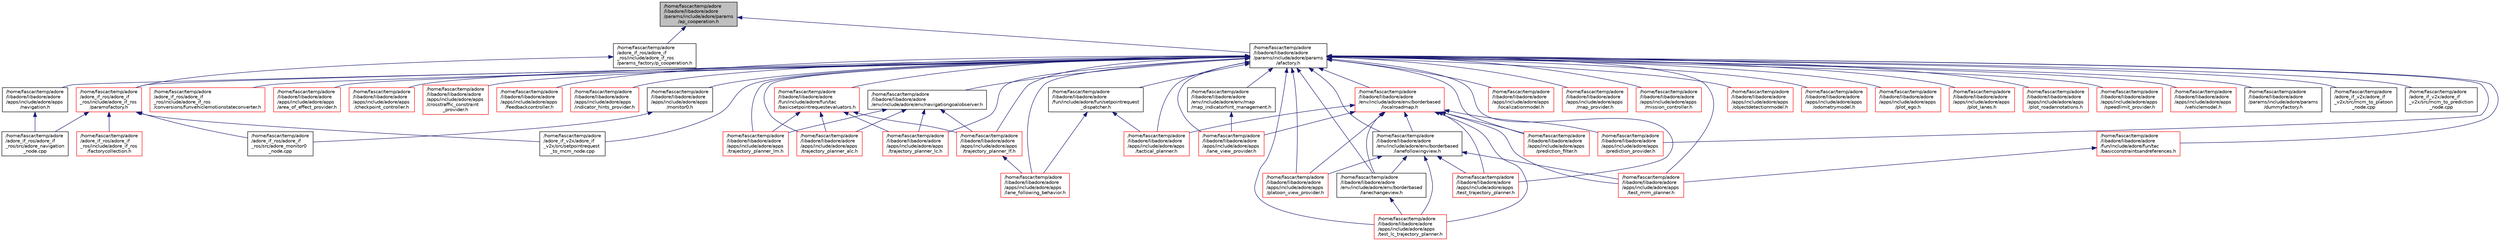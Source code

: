 digraph "/home/fascar/temp/adore/libadore/libadore/adore/params/include/adore/params/ap_cooperation.h"
{
 // LATEX_PDF_SIZE
  edge [fontname="Helvetica",fontsize="10",labelfontname="Helvetica",labelfontsize="10"];
  node [fontname="Helvetica",fontsize="10",shape=record];
  Node1 [label="/home/fascar/temp/adore\l/libadore/libadore/adore\l/params/include/adore/params\l/ap_cooperation.h",height=0.2,width=0.4,color="black", fillcolor="grey75", style="filled", fontcolor="black",tooltip=" "];
  Node1 -> Node2 [dir="back",color="midnightblue",fontsize="10",style="solid",fontname="Helvetica"];
  Node2 [label="/home/fascar/temp/adore\l/adore_if_ros/adore_if\l_ros/include/adore_if_ros\l/params_factory/p_cooperation.h",height=0.2,width=0.4,color="black", fillcolor="white", style="filled",URL="$p__cooperation_8h.html",tooltip=" "];
  Node2 -> Node3 [dir="back",color="midnightblue",fontsize="10",style="solid",fontname="Helvetica"];
  Node3 [label="/home/fascar/temp/adore\l/adore_if_ros/adore_if\l_ros/include/adore_if_ros\l/paramsfactory.h",height=0.2,width=0.4,color="red", fillcolor="white", style="filled",URL="$paramsfactory_8h.html",tooltip=" "];
  Node3 -> Node4 [dir="back",color="midnightblue",fontsize="10",style="solid",fontname="Helvetica"];
  Node4 [label="/home/fascar/temp/adore\l/adore_if_ros/adore_if\l_ros/include/adore_if_ros\l/factorycollection.h",height=0.2,width=0.4,color="red", fillcolor="white", style="filled",URL="$factorycollection_8h.html",tooltip=" "];
  Node3 -> Node43 [dir="back",color="midnightblue",fontsize="10",style="solid",fontname="Helvetica"];
  Node43 [label="/home/fascar/temp/adore\l/adore_if_ros/adore_if\l_ros/src/adore_monitor0\l_node.cpp",height=0.2,width=0.4,color="black", fillcolor="white", style="filled",URL="$adore__monitor0__node_8cpp.html",tooltip=" "];
  Node3 -> Node44 [dir="back",color="midnightblue",fontsize="10",style="solid",fontname="Helvetica"];
  Node44 [label="/home/fascar/temp/adore\l/adore_if_ros/adore_if\l_ros/src/adore_navigation\l_node.cpp",height=0.2,width=0.4,color="black", fillcolor="white", style="filled",URL="$adore__navigation__node_8cpp.html",tooltip=" "];
  Node3 -> Node48 [dir="back",color="midnightblue",fontsize="10",style="solid",fontname="Helvetica"];
  Node48 [label="/home/fascar/temp/adore\l/adore_if_v2x/adore_if\l_v2x/src/setpointrequest\l_to_mcm_node.cpp",height=0.2,width=0.4,color="black", fillcolor="white", style="filled",URL="$setpointrequest__to__mcm__node_8cpp.html",tooltip=" "];
  Node1 -> Node49 [dir="back",color="midnightblue",fontsize="10",style="solid",fontname="Helvetica"];
  Node49 [label="/home/fascar/temp/adore\l/libadore/libadore/adore\l/params/include/adore/params\l/afactory.h",height=0.2,width=0.4,color="black", fillcolor="white", style="filled",URL="$params_2include_2adore_2params_2afactory_8h.html",tooltip=" "];
  Node49 -> Node50 [dir="back",color="midnightblue",fontsize="10",style="solid",fontname="Helvetica"];
  Node50 [label="/home/fascar/temp/adore\l/adore_if_ros/adore_if\l_ros/include/adore_if_ros\l/conversions/funvehiclemotionstateconverter.h",height=0.2,width=0.4,color="red", fillcolor="white", style="filled",URL="$funvehiclemotionstateconverter_8h.html",tooltip=" "];
  Node49 -> Node3 [dir="back",color="midnightblue",fontsize="10",style="solid",fontname="Helvetica"];
  Node49 -> Node54 [dir="back",color="midnightblue",fontsize="10",style="solid",fontname="Helvetica"];
  Node54 [label="/home/fascar/temp/adore\l/libadore/libadore/adore\l/apps/include/adore/apps\l/area_of_effect_provider.h",height=0.2,width=0.4,color="red", fillcolor="white", style="filled",URL="$area__of__effect__provider_8h.html",tooltip=" "];
  Node49 -> Node55 [dir="back",color="midnightblue",fontsize="10",style="solid",fontname="Helvetica"];
  Node55 [label="/home/fascar/temp/adore\l/libadore/libadore/adore\l/apps/include/adore/apps\l/checkpoint_controller.h",height=0.2,width=0.4,color="red", fillcolor="white", style="filled",URL="$checkpoint__controller_8h.html",tooltip=" "];
  Node49 -> Node56 [dir="back",color="midnightblue",fontsize="10",style="solid",fontname="Helvetica"];
  Node56 [label="/home/fascar/temp/adore\l/libadore/libadore/adore\l/apps/include/adore/apps\l/crosstraffic_constraint\l_provider.h",height=0.2,width=0.4,color="red", fillcolor="white", style="filled",URL="$crosstraffic__constraint__provider_8h.html",tooltip=" "];
  Node49 -> Node57 [dir="back",color="midnightblue",fontsize="10",style="solid",fontname="Helvetica"];
  Node57 [label="/home/fascar/temp/adore\l/libadore/libadore/adore\l/apps/include/adore/apps\l/feedbackcontroller.h",height=0.2,width=0.4,color="red", fillcolor="white", style="filled",URL="$feedbackcontroller_8h.html",tooltip=" "];
  Node49 -> Node58 [dir="back",color="midnightblue",fontsize="10",style="solid",fontname="Helvetica"];
  Node58 [label="/home/fascar/temp/adore\l/libadore/libadore/adore\l/apps/include/adore/apps\l/indicator_hints_provider.h",height=0.2,width=0.4,color="red", fillcolor="white", style="filled",URL="$indicator__hints__provider_8h.html",tooltip=" "];
  Node49 -> Node59 [dir="back",color="midnightblue",fontsize="10",style="solid",fontname="Helvetica"];
  Node59 [label="/home/fascar/temp/adore\l/libadore/libadore/adore\l/apps/include/adore/apps\l/lane_following_behavior.h",height=0.2,width=0.4,color="red", fillcolor="white", style="filled",URL="$lane__following__behavior_8h.html",tooltip=" "];
  Node49 -> Node60 [dir="back",color="midnightblue",fontsize="10",style="solid",fontname="Helvetica"];
  Node60 [label="/home/fascar/temp/adore\l/libadore/libadore/adore\l/apps/include/adore/apps\l/lane_view_provider.h",height=0.2,width=0.4,color="red", fillcolor="white", style="filled",URL="$lane__view__provider_8h.html",tooltip=" "];
  Node49 -> Node61 [dir="back",color="midnightblue",fontsize="10",style="solid",fontname="Helvetica"];
  Node61 [label="/home/fascar/temp/adore\l/libadore/libadore/adore\l/apps/include/adore/apps\l/localizationmodel.h",height=0.2,width=0.4,color="red", fillcolor="white", style="filled",URL="$localizationmodel_8h.html",tooltip=" "];
  Node49 -> Node62 [dir="back",color="midnightblue",fontsize="10",style="solid",fontname="Helvetica"];
  Node62 [label="/home/fascar/temp/adore\l/libadore/libadore/adore\l/apps/include/adore/apps\l/map_provider.h",height=0.2,width=0.4,color="red", fillcolor="white", style="filled",URL="$map__provider_8h.html",tooltip=" "];
  Node49 -> Node63 [dir="back",color="midnightblue",fontsize="10",style="solid",fontname="Helvetica"];
  Node63 [label="/home/fascar/temp/adore\l/libadore/libadore/adore\l/apps/include/adore/apps\l/mission_controller.h",height=0.2,width=0.4,color="red", fillcolor="white", style="filled",URL="$mission__controller_8h.html",tooltip=" "];
  Node49 -> Node64 [dir="back",color="midnightblue",fontsize="10",style="solid",fontname="Helvetica"];
  Node64 [label="/home/fascar/temp/adore\l/libadore/libadore/adore\l/apps/include/adore/apps\l/monitor0.h",height=0.2,width=0.4,color="black", fillcolor="white", style="filled",URL="$monitor0_8h.html",tooltip=" "];
  Node64 -> Node43 [dir="back",color="midnightblue",fontsize="10",style="solid",fontname="Helvetica"];
  Node49 -> Node65 [dir="back",color="midnightblue",fontsize="10",style="solid",fontname="Helvetica"];
  Node65 [label="/home/fascar/temp/adore\l/libadore/libadore/adore\l/apps/include/adore/apps\l/navigation.h",height=0.2,width=0.4,color="black", fillcolor="white", style="filled",URL="$navigation_8h.html",tooltip=" "];
  Node65 -> Node44 [dir="back",color="midnightblue",fontsize="10",style="solid",fontname="Helvetica"];
  Node49 -> Node66 [dir="back",color="midnightblue",fontsize="10",style="solid",fontname="Helvetica"];
  Node66 [label="/home/fascar/temp/adore\l/libadore/libadore/adore\l/apps/include/adore/apps\l/objectdetectionmodel.h",height=0.2,width=0.4,color="red", fillcolor="white", style="filled",URL="$objectdetectionmodel_8h.html",tooltip=" "];
  Node49 -> Node67 [dir="back",color="midnightblue",fontsize="10",style="solid",fontname="Helvetica"];
  Node67 [label="/home/fascar/temp/adore\l/libadore/libadore/adore\l/apps/include/adore/apps\l/odometrymodel.h",height=0.2,width=0.4,color="red", fillcolor="white", style="filled",URL="$odometrymodel_8h.html",tooltip=" "];
  Node49 -> Node68 [dir="back",color="midnightblue",fontsize="10",style="solid",fontname="Helvetica"];
  Node68 [label="/home/fascar/temp/adore\l/libadore/libadore/adore\l/apps/include/adore/apps\l/platoon_view_provider.h",height=0.2,width=0.4,color="red", fillcolor="white", style="filled",URL="$platoon__view__provider_8h.html",tooltip=" "];
  Node49 -> Node69 [dir="back",color="midnightblue",fontsize="10",style="solid",fontname="Helvetica"];
  Node69 [label="/home/fascar/temp/adore\l/libadore/libadore/adore\l/apps/include/adore/apps\l/plot_ego.h",height=0.2,width=0.4,color="red", fillcolor="white", style="filled",URL="$plot__ego_8h.html",tooltip=" "];
  Node49 -> Node70 [dir="back",color="midnightblue",fontsize="10",style="solid",fontname="Helvetica"];
  Node70 [label="/home/fascar/temp/adore\l/libadore/libadore/adore\l/apps/include/adore/apps\l/plot_lanes.h",height=0.2,width=0.4,color="red", fillcolor="white", style="filled",URL="$plot__lanes_8h.html",tooltip=" "];
  Node49 -> Node71 [dir="back",color="midnightblue",fontsize="10",style="solid",fontname="Helvetica"];
  Node71 [label="/home/fascar/temp/adore\l/libadore/libadore/adore\l/apps/include/adore/apps\l/plot_roadannotations.h",height=0.2,width=0.4,color="red", fillcolor="white", style="filled",URL="$plot__roadannotations_8h.html",tooltip=" "];
  Node49 -> Node72 [dir="back",color="midnightblue",fontsize="10",style="solid",fontname="Helvetica"];
  Node72 [label="/home/fascar/temp/adore\l/libadore/libadore/adore\l/apps/include/adore/apps\l/prediction_filter.h",height=0.2,width=0.4,color="red", fillcolor="white", style="filled",URL="$prediction__filter_8h.html",tooltip=" "];
  Node49 -> Node73 [dir="back",color="midnightblue",fontsize="10",style="solid",fontname="Helvetica"];
  Node73 [label="/home/fascar/temp/adore\l/libadore/libadore/adore\l/apps/include/adore/apps\l/prediction_provider.h",height=0.2,width=0.4,color="red", fillcolor="white", style="filled",URL="$prediction__provider_8h.html",tooltip=" "];
  Node49 -> Node74 [dir="back",color="midnightblue",fontsize="10",style="solid",fontname="Helvetica"];
  Node74 [label="/home/fascar/temp/adore\l/libadore/libadore/adore\l/apps/include/adore/apps\l/speedlimit_provider.h",height=0.2,width=0.4,color="red", fillcolor="white", style="filled",URL="$speedlimit__provider_8h.html",tooltip=" "];
  Node49 -> Node75 [dir="back",color="midnightblue",fontsize="10",style="solid",fontname="Helvetica"];
  Node75 [label="/home/fascar/temp/adore\l/libadore/libadore/adore\l/apps/include/adore/apps\l/tactical_planner.h",height=0.2,width=0.4,color="red", fillcolor="white", style="filled",URL="$tactical__planner_8h.html",tooltip=" "];
  Node49 -> Node76 [dir="back",color="midnightblue",fontsize="10",style="solid",fontname="Helvetica"];
  Node76 [label="/home/fascar/temp/adore\l/libadore/libadore/adore\l/apps/include/adore/apps\l/test_lc_trajectory_planner.h",height=0.2,width=0.4,color="red", fillcolor="white", style="filled",URL="$test__lc__trajectory__planner_8h.html",tooltip=" "];
  Node49 -> Node77 [dir="back",color="midnightblue",fontsize="10",style="solid",fontname="Helvetica"];
  Node77 [label="/home/fascar/temp/adore\l/libadore/libadore/adore\l/apps/include/adore/apps\l/test_mrm_planner.h",height=0.2,width=0.4,color="red", fillcolor="white", style="filled",URL="$test__mrm__planner_8h.html",tooltip=" "];
  Node49 -> Node78 [dir="back",color="midnightblue",fontsize="10",style="solid",fontname="Helvetica"];
  Node78 [label="/home/fascar/temp/adore\l/libadore/libadore/adore\l/apps/include/adore/apps\l/test_trajectory_planner.h",height=0.2,width=0.4,color="red", fillcolor="white", style="filled",URL="$test__trajectory__planner_8h.html",tooltip=" "];
  Node49 -> Node79 [dir="back",color="midnightblue",fontsize="10",style="solid",fontname="Helvetica"];
  Node79 [label="/home/fascar/temp/adore\l/libadore/libadore/adore\l/apps/include/adore/apps\l/trajectory_planner_alc.h",height=0.2,width=0.4,color="red", fillcolor="white", style="filled",URL="$trajectory__planner__alc_8h.html",tooltip=" "];
  Node49 -> Node80 [dir="back",color="midnightblue",fontsize="10",style="solid",fontname="Helvetica"];
  Node80 [label="/home/fascar/temp/adore\l/libadore/libadore/adore\l/apps/include/adore/apps\l/trajectory_planner_lc.h",height=0.2,width=0.4,color="red", fillcolor="white", style="filled",URL="$trajectory__planner__lc_8h.html",tooltip=" "];
  Node49 -> Node81 [dir="back",color="midnightblue",fontsize="10",style="solid",fontname="Helvetica"];
  Node81 [label="/home/fascar/temp/adore\l/libadore/libadore/adore\l/apps/include/adore/apps\l/trajectory_planner_lf.h",height=0.2,width=0.4,color="red", fillcolor="white", style="filled",URL="$trajectory__planner__lf_8h.html",tooltip=" "];
  Node81 -> Node59 [dir="back",color="midnightblue",fontsize="10",style="solid",fontname="Helvetica"];
  Node49 -> Node82 [dir="back",color="midnightblue",fontsize="10",style="solid",fontname="Helvetica"];
  Node82 [label="/home/fascar/temp/adore\l/libadore/libadore/adore\l/apps/include/adore/apps\l/trajectory_planner_lm.h",height=0.2,width=0.4,color="red", fillcolor="white", style="filled",URL="$trajectory__planner__lm_8h.html",tooltip=" "];
  Node49 -> Node83 [dir="back",color="midnightblue",fontsize="10",style="solid",fontname="Helvetica"];
  Node83 [label="/home/fascar/temp/adore\l/libadore/libadore/adore\l/apps/include/adore/apps\l/vehiclemodel.h",height=0.2,width=0.4,color="red", fillcolor="white", style="filled",URL="$vehiclemodel_8h.html",tooltip=" "];
  Node49 -> Node84 [dir="back",color="midnightblue",fontsize="10",style="solid",fontname="Helvetica"];
  Node84 [label="/home/fascar/temp/adore\l/libadore/libadore/adore\l/env/include/adore/env/borderbased\l/lanechangeview.h",height=0.2,width=0.4,color="black", fillcolor="white", style="filled",URL="$lanechangeview_8h.html",tooltip=" "];
  Node84 -> Node76 [dir="back",color="midnightblue",fontsize="10",style="solid",fontname="Helvetica"];
  Node49 -> Node85 [dir="back",color="midnightblue",fontsize="10",style="solid",fontname="Helvetica"];
  Node85 [label="/home/fascar/temp/adore\l/libadore/libadore/adore\l/env/include/adore/env/borderbased\l/lanefollowingview.h",height=0.2,width=0.4,color="black", fillcolor="white", style="filled",URL="$lanefollowingview_8h.html",tooltip=" "];
  Node85 -> Node68 [dir="back",color="midnightblue",fontsize="10",style="solid",fontname="Helvetica"];
  Node85 -> Node76 [dir="back",color="midnightblue",fontsize="10",style="solid",fontname="Helvetica"];
  Node85 -> Node77 [dir="back",color="midnightblue",fontsize="10",style="solid",fontname="Helvetica"];
  Node85 -> Node78 [dir="back",color="midnightblue",fontsize="10",style="solid",fontname="Helvetica"];
  Node85 -> Node84 [dir="back",color="midnightblue",fontsize="10",style="solid",fontname="Helvetica"];
  Node49 -> Node86 [dir="back",color="midnightblue",fontsize="10",style="solid",fontname="Helvetica"];
  Node86 [label="/home/fascar/temp/adore\l/libadore/libadore/adore\l/env/include/adore/env/borderbased\l/localroadmap.h",height=0.2,width=0.4,color="red", fillcolor="white", style="filled",URL="$localroadmap_8h.html",tooltip=" "];
  Node86 -> Node60 [dir="back",color="midnightblue",fontsize="10",style="solid",fontname="Helvetica"];
  Node86 -> Node68 [dir="back",color="midnightblue",fontsize="10",style="solid",fontname="Helvetica"];
  Node86 -> Node72 [dir="back",color="midnightblue",fontsize="10",style="solid",fontname="Helvetica"];
  Node86 -> Node73 [dir="back",color="midnightblue",fontsize="10",style="solid",fontname="Helvetica"];
  Node86 -> Node75 [dir="back",color="midnightblue",fontsize="10",style="solid",fontname="Helvetica"];
  Node86 -> Node76 [dir="back",color="midnightblue",fontsize="10",style="solid",fontname="Helvetica"];
  Node86 -> Node77 [dir="back",color="midnightblue",fontsize="10",style="solid",fontname="Helvetica"];
  Node86 -> Node78 [dir="back",color="midnightblue",fontsize="10",style="solid",fontname="Helvetica"];
  Node86 -> Node84 [dir="back",color="midnightblue",fontsize="10",style="solid",fontname="Helvetica"];
  Node86 -> Node85 [dir="back",color="midnightblue",fontsize="10",style="solid",fontname="Helvetica"];
  Node49 -> Node90 [dir="back",color="midnightblue",fontsize="10",style="solid",fontname="Helvetica"];
  Node90 [label="/home/fascar/temp/adore\l/libadore/libadore/adore\l/env/include/adore/env/map\l/map_indicatorhint_management.h",height=0.2,width=0.4,color="black", fillcolor="white", style="filled",URL="$map__indicatorhint__management_8h.html",tooltip=" "];
  Node90 -> Node60 [dir="back",color="midnightblue",fontsize="10",style="solid",fontname="Helvetica"];
  Node49 -> Node91 [dir="back",color="midnightblue",fontsize="10",style="solid",fontname="Helvetica"];
  Node91 [label="/home/fascar/temp/adore\l/libadore/libadore/adore\l/env/include/adore/env/navigationgoalobserver.h",height=0.2,width=0.4,color="black", fillcolor="white", style="filled",URL="$navigationgoalobserver_8h.html",tooltip=" "];
  Node91 -> Node79 [dir="back",color="midnightblue",fontsize="10",style="solid",fontname="Helvetica"];
  Node91 -> Node80 [dir="back",color="midnightblue",fontsize="10",style="solid",fontname="Helvetica"];
  Node91 -> Node81 [dir="back",color="midnightblue",fontsize="10",style="solid",fontname="Helvetica"];
  Node91 -> Node82 [dir="back",color="midnightblue",fontsize="10",style="solid",fontname="Helvetica"];
  Node49 -> Node92 [dir="back",color="midnightblue",fontsize="10",style="solid",fontname="Helvetica"];
  Node92 [label="/home/fascar/temp/adore\l/libadore/libadore/adore\l/fun/include/adore/fun/setpointrequest\l_dispatcher.h",height=0.2,width=0.4,color="black", fillcolor="white", style="filled",URL="$setpointrequest__dispatcher_8h.html",tooltip=" "];
  Node92 -> Node59 [dir="back",color="midnightblue",fontsize="10",style="solid",fontname="Helvetica"];
  Node92 -> Node75 [dir="back",color="midnightblue",fontsize="10",style="solid",fontname="Helvetica"];
  Node49 -> Node93 [dir="back",color="midnightblue",fontsize="10",style="solid",fontname="Helvetica"];
  Node93 [label="/home/fascar/temp/adore\l/libadore/libadore/adore\l/fun/include/adore/fun/tac\l/basicconstraintsandreferences.h",height=0.2,width=0.4,color="red", fillcolor="white", style="filled",URL="$basicconstraintsandreferences_8h.html",tooltip=" "];
  Node93 -> Node77 [dir="back",color="midnightblue",fontsize="10",style="solid",fontname="Helvetica"];
  Node49 -> Node102 [dir="back",color="midnightblue",fontsize="10",style="solid",fontname="Helvetica"];
  Node102 [label="/home/fascar/temp/adore\l/libadore/libadore/adore\l/fun/include/adore/fun/tac\l/basicsetpointrequestevaluators.h",height=0.2,width=0.4,color="red", fillcolor="white", style="filled",URL="$basicsetpointrequestevaluators_8h.html",tooltip=" "];
  Node102 -> Node79 [dir="back",color="midnightblue",fontsize="10",style="solid",fontname="Helvetica"];
  Node102 -> Node80 [dir="back",color="midnightblue",fontsize="10",style="solid",fontname="Helvetica"];
  Node102 -> Node81 [dir="back",color="midnightblue",fontsize="10",style="solid",fontname="Helvetica"];
  Node102 -> Node82 [dir="back",color="midnightblue",fontsize="10",style="solid",fontname="Helvetica"];
  Node49 -> Node104 [dir="back",color="midnightblue",fontsize="10",style="solid",fontname="Helvetica"];
  Node104 [label="/home/fascar/temp/adore\l/libadore/libadore/adore\l/params/include/adore/params\l/dummyfactory.h",height=0.2,width=0.4,color="black", fillcolor="white", style="filled",URL="$dummyfactory_8h.html",tooltip=" "];
  Node49 -> Node105 [dir="back",color="midnightblue",fontsize="10",style="solid",fontname="Helvetica"];
  Node105 [label="/home/fascar/temp/adore\l/adore_if_v2x/adore_if\l_v2x/src/mcm_to_platoon\l_node.cpp",height=0.2,width=0.4,color="black", fillcolor="white", style="filled",URL="$mcm__to__platoon__node_8cpp.html",tooltip=" "];
  Node49 -> Node106 [dir="back",color="midnightblue",fontsize="10",style="solid",fontname="Helvetica"];
  Node106 [label="/home/fascar/temp/adore\l/adore_if_v2x/adore_if\l_v2x/src/mcm_to_prediction\l_node.cpp",height=0.2,width=0.4,color="black", fillcolor="white", style="filled",URL="$mcm__to__prediction__node_8cpp.html",tooltip=" "];
  Node49 -> Node48 [dir="back",color="midnightblue",fontsize="10",style="solid",fontname="Helvetica"];
}
